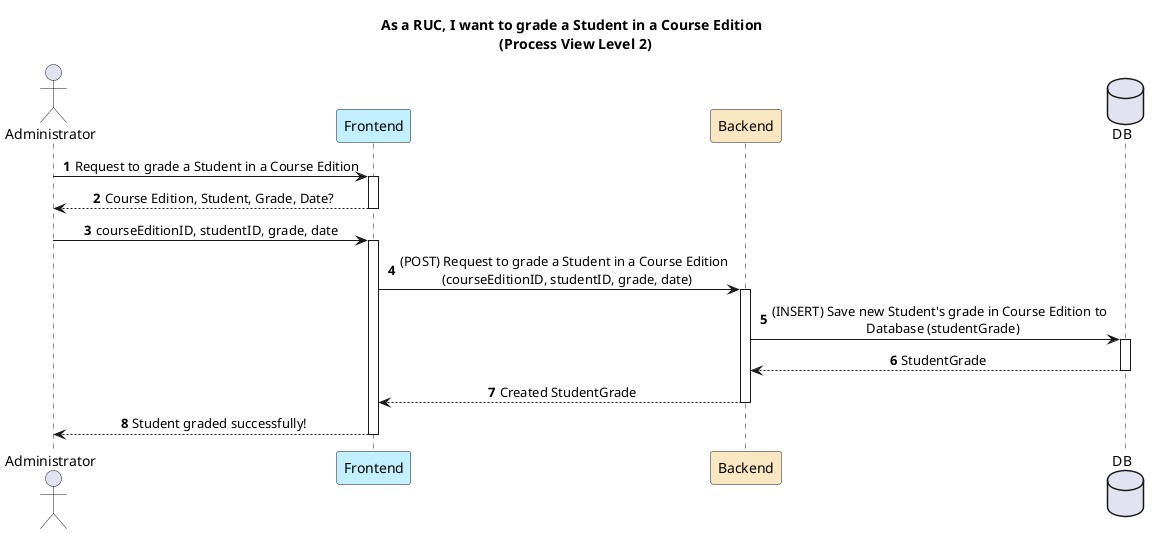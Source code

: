 @startuml
autonumber

title As a RUC, I want to grade a Student in a Course Edition \n (Process View Level 2)

skinparam sequencemessagealign center

actor Administrator as Admin
participant "Frontend" as FE #application
participant "Backend" as BE #strategy
database DB


Admin -> FE: Request to grade a Student in a Course Edition
activate FE
FE --> Admin: Course Edition, Student, Grade, Date?
deactivate FE
Admin -> FE: courseEditionID, studentID, grade, date
activate FE
FE -> BE : (POST) Request to grade a Student in a Course Edition \n (courseEditionID, studentID, grade, date)
activate BE
BE -> DB: (INSERT) Save new Student's grade in Course Edition to \n Database (studentGrade)
activate DB
DB --> BE: StudentGrade
deactivate DB
BE --> FE: Created StudentGrade
deactivate BE
FE --> Admin: Student graded successfully!
deactivate FE

@enduml